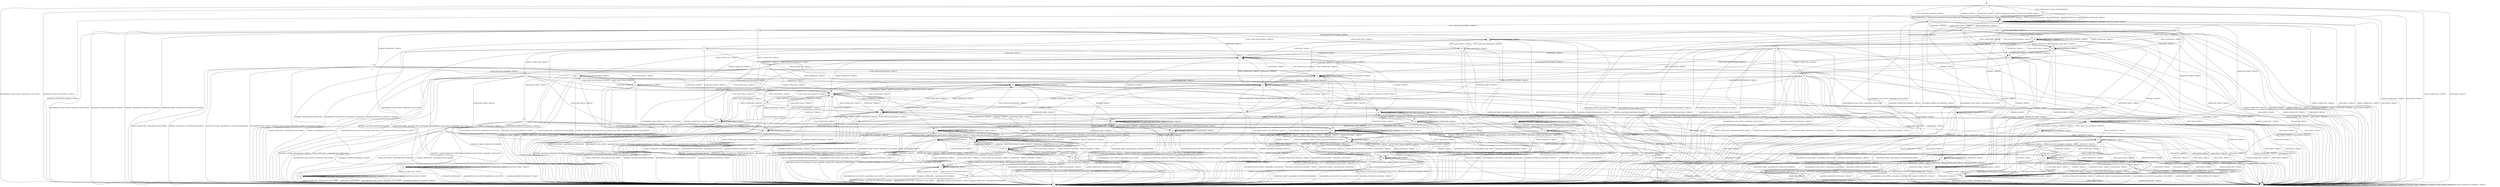 digraph g {

	s0 [shape="circle" label="s0"];
	s1 [shape="circle" label="s1"];
	s2 [shape="circle" label="s2"];
	s3 [shape="circle" label="s3"];
	s4 [shape="circle" label="s4"];
	s5 [shape="circle" label="s5"];
	s6 [shape="circle" label="s6"];
	s7 [shape="circle" label="s7"];
	s8 [shape="circle" label="s8"];
	s9 [shape="circle" label="s9"];
	s10 [shape="circle" label="s10"];
	s11 [shape="circle" label="s11"];
	s12 [shape="circle" label="s12"];
	s13 [shape="circle" label="s13"];
	s14 [shape="circle" label="s14"];
	s15 [shape="circle" label="s15"];
	s16 [shape="circle" label="s16"];
	s17 [shape="circle" label="s17"];
	s18 [shape="circle" label="s18"];
	s19 [shape="circle" label="s19"];
	s20 [shape="circle" label="s20"];
	s21 [shape="circle" label="s21"];
	s22 [shape="circle" label="s22"];
	s23 [shape="circle" label="s23"];
	s24 [shape="circle" label="s24"];
	s25 [shape="circle" label="s25"];
	s26 [shape="circle" label="s26"];
	s27 [shape="circle" label="s27"];
	s28 [shape="circle" label="s28"];
	s29 [shape="circle" label="s29"];
	s30 [shape="circle" label="s30"];
	s31 [shape="circle" label="s31"];
	s32 [shape="circle" label="s32"];
	s33 [shape="circle" label="s33"];
	s34 [shape="circle" label="s34"];
	s35 [shape="circle" label="s35"];
	s36 [shape="circle" label="s36"];
	s37 [shape="circle" label="s37"];
	s38 [shape="circle" label="s38"];
	s39 [shape="circle" label="s39"];
	s40 [shape="circle" label="s40"];
	s41 [shape="circle" label="s41"];
	s42 [shape="circle" label="s42"];
	s43 [shape="circle" label="s43"];
	s44 [shape="circle" label="s44"];
	s45 [shape="circle" label="s45"];
	s46 [shape="circle" label="s46"];
	s47 [shape="circle" label="s47"];
	s48 [shape="circle" label="s48"];
	s49 [shape="circle" label="s49"];
	s50 [shape="circle" label="s50"];
	s51 [shape="circle" label="s51"];
	s52 [shape="circle" label="s52"];
	s53 [shape="circle" label="s53"];
	s54 [shape="circle" label="s54"];
	s55 [shape="circle" label="s55"];
	s56 [shape="circle" label="s56"];
	s57 [shape="circle" label="s57"];
	s58 [shape="circle" label="s58"];
	s59 [shape="circle" label="s59"];
	s60 [shape="circle" label="s60"];
	s61 [shape="circle" label="s61"];
	s62 [shape="circle" label="s62"];
	s63 [shape="circle" label="s63"];
	s64 [shape="circle" label="s64"];
	s65 [shape="circle" label="s65"];
	s0 -> s2 [label="ECDH_CLIENT_HELLO / HELLO_VERIFY_REQUEST+"];
	s0 -> s3 [label="ECDH_CLIENT_KEY_EXCHANGE / TIMEOUT"];
	s0 -> s4 [label="CHANGE_CIPHER_SPEC / TIMEOUT"];
	s0 -> s3 [label="FINISHED / TIMEOUT"];
	s0 -> s4 [label="APPLICATION / TIMEOUT"];
	s0 -> s3 [label="CERTIFICATE / TIMEOUT"];
	s0 -> s3 [label="EMPTY_CERTIFICATE / TIMEOUT"];
	s0 -> s3 [label="CERTIFICATE_VERIFY / TIMEOUT"];
	s0 -> s1 [label="Alert(WARNING,CLOSE_NOTIFY) / Alert(FATAL,CLOSE_NOTIFY)"];
	s0 -> s1 [label="Alert(FATAL,UNEXPECTED_MESSAGE) / TIMEOUT"];
	s1 -> s1 [label="ECDH_CLIENT_HELLO / SOCKET_CLOSED"];
	s1 -> s1 [label="ECDH_CLIENT_KEY_EXCHANGE / SOCKET_CLOSED"];
	s1 -> s1 [label="CHANGE_CIPHER_SPEC / SOCKET_CLOSED"];
	s1 -> s1 [label="FINISHED / SOCKET_CLOSED"];
	s1 -> s1 [label="APPLICATION / SOCKET_CLOSED"];
	s1 -> s1 [label="CERTIFICATE / SOCKET_CLOSED"];
	s1 -> s1 [label="EMPTY_CERTIFICATE / SOCKET_CLOSED"];
	s1 -> s1 [label="CERTIFICATE_VERIFY / SOCKET_CLOSED"];
	s1 -> s1 [label="Alert(WARNING,CLOSE_NOTIFY) / SOCKET_CLOSED"];
	s1 -> s1 [label="Alert(FATAL,UNEXPECTED_MESSAGE) / SOCKET_CLOSED"];
	s2 -> s5 [label="ECDH_CLIENT_HELLO / SERVER_HELLO,CERTIFICATE,ECDHE_SERVER_KEY_EXCHANGE,CERTIFICATE_REQUEST,SERVER_HELLO_DONE"];
	s2 -> s3 [label="ECDH_CLIENT_KEY_EXCHANGE / TIMEOUT"];
	s2 -> s4 [label="CHANGE_CIPHER_SPEC / TIMEOUT"];
	s2 -> s3 [label="FINISHED / TIMEOUT"];
	s2 -> s4 [label="APPLICATION / TIMEOUT"];
	s2 -> s3 [label="CERTIFICATE / TIMEOUT"];
	s2 -> s3 [label="EMPTY_CERTIFICATE / TIMEOUT"];
	s2 -> s3 [label="CERTIFICATE_VERIFY / TIMEOUT"];
	s2 -> s1 [label="Alert(WARNING,CLOSE_NOTIFY) / Alert(FATAL,CLOSE_NOTIFY)"];
	s2 -> s1 [label="Alert(FATAL,UNEXPECTED_MESSAGE) / TIMEOUT"];
	s3 -> s3 [label="ECDH_CLIENT_HELLO / TIMEOUT"];
	s3 -> s3 [label="ECDH_CLIENT_KEY_EXCHANGE / TIMEOUT"];
	s3 -> s4 [label="CHANGE_CIPHER_SPEC / TIMEOUT"];
	s3 -> s3 [label="FINISHED / TIMEOUT"];
	s3 -> s4 [label="APPLICATION / TIMEOUT"];
	s3 -> s3 [label="CERTIFICATE / TIMEOUT"];
	s3 -> s3 [label="EMPTY_CERTIFICATE / TIMEOUT"];
	s3 -> s3 [label="CERTIFICATE_VERIFY / TIMEOUT"];
	s3 -> s1 [label="Alert(WARNING,CLOSE_NOTIFY) / Alert(FATAL,CLOSE_NOTIFY)"];
	s3 -> s1 [label="Alert(FATAL,UNEXPECTED_MESSAGE) / TIMEOUT"];
	s4 -> s4 [label="ECDH_CLIENT_HELLO / TIMEOUT"];
	s4 -> s4 [label="ECDH_CLIENT_KEY_EXCHANGE / TIMEOUT"];
	s4 -> s4 [label="CHANGE_CIPHER_SPEC / TIMEOUT"];
	s4 -> s4 [label="FINISHED / TIMEOUT"];
	s4 -> s4 [label="APPLICATION / TIMEOUT"];
	s4 -> s4 [label="CERTIFICATE / TIMEOUT"];
	s4 -> s4 [label="EMPTY_CERTIFICATE / TIMEOUT"];
	s4 -> s4 [label="CERTIFICATE_VERIFY / TIMEOUT"];
	s4 -> s4 [label="Alert(WARNING,CLOSE_NOTIFY) / TIMEOUT"];
	s4 -> s4 [label="Alert(FATAL,UNEXPECTED_MESSAGE) / TIMEOUT"];
	s5 -> s18 [label="ECDH_CLIENT_HELLO / TIMEOUT"];
	s5 -> s6 [label="ECDH_CLIENT_KEY_EXCHANGE / TIMEOUT"];
	s5 -> s4 [label="CHANGE_CIPHER_SPEC / TIMEOUT"];
	s5 -> s8 [label="FINISHED / TIMEOUT"];
	s5 -> s4 [label="APPLICATION / TIMEOUT"];
	s5 -> s9 [label="CERTIFICATE / TIMEOUT"];
	s5 -> s63 [label="EMPTY_CERTIFICATE / TIMEOUT"];
	s5 -> s23 [label="CERTIFICATE_VERIFY / TIMEOUT"];
	s5 -> s1 [label="Alert(WARNING,CLOSE_NOTIFY) / Alert(FATAL,CLOSE_NOTIFY)"];
	s5 -> s1 [label="Alert(FATAL,UNEXPECTED_MESSAGE) / TIMEOUT"];
	s6 -> s30 [label="ECDH_CLIENT_HELLO / TIMEOUT"];
	s6 -> s7 [label="ECDH_CLIENT_KEY_EXCHANGE / TIMEOUT"];
	s6 -> s13 [label="CHANGE_CIPHER_SPEC / TIMEOUT"];
	s6 -> s1 [label="FINISHED / Alert(FATAL,NO_CERTIFICATE_RESERVED)"];
	s6 -> s4 [label="APPLICATION / TIMEOUT"];
	s6 -> s10 [label="CERTIFICATE / TIMEOUT"];
	s6 -> s33 [label="EMPTY_CERTIFICATE / TIMEOUT"];
	s6 -> s1 [label="CERTIFICATE_VERIFY / Alert(FATAL,NO_CERTIFICATE_RESERVED)"];
	s6 -> s1 [label="Alert(WARNING,CLOSE_NOTIFY) / Alert(FATAL,CLOSE_NOTIFY)"];
	s6 -> s1 [label="Alert(FATAL,UNEXPECTED_MESSAGE) / TIMEOUT"];
	s7 -> s30 [label="ECDH_CLIENT_HELLO / TIMEOUT"];
	s7 -> s7 [label="ECDH_CLIENT_KEY_EXCHANGE / TIMEOUT"];
	s7 -> s17 [label="CHANGE_CIPHER_SPEC / TIMEOUT"];
	s7 -> s1 [label="FINISHED / Alert(FATAL,HANDSHAKE_FAILURE)"];
	s7 -> s4 [label="APPLICATION / TIMEOUT"];
	s7 -> s10 [label="CERTIFICATE / TIMEOUT"];
	s7 -> s33 [label="EMPTY_CERTIFICATE / TIMEOUT"];
	s7 -> s1 [label="CERTIFICATE_VERIFY / Alert(FATAL,NO_CERTIFICATE_RESERVED)"];
	s7 -> s1 [label="Alert(WARNING,CLOSE_NOTIFY) / Alert(FATAL,CLOSE_NOTIFY)"];
	s7 -> s1 [label="Alert(FATAL,UNEXPECTED_MESSAGE) / TIMEOUT"];
	s8 -> s8 [label="ECDH_CLIENT_HELLO / TIMEOUT"];
	s8 -> s1 [label="ECDH_CLIENT_KEY_EXCHANGE / Alert(FATAL,HANDSHAKE_FAILURE)"];
	s8 -> s4 [label="CHANGE_CIPHER_SPEC / TIMEOUT"];
	s8 -> s8 [label="FINISHED / TIMEOUT"];
	s8 -> s4 [label="APPLICATION / TIMEOUT"];
	s8 -> s28 [label="CERTIFICATE / TIMEOUT"];
	s8 -> s28 [label="EMPTY_CERTIFICATE / TIMEOUT"];
	s8 -> s23 [label="CERTIFICATE_VERIFY / TIMEOUT"];
	s8 -> s1 [label="Alert(WARNING,CLOSE_NOTIFY) / Alert(FATAL,CLOSE_NOTIFY)"];
	s8 -> s1 [label="Alert(FATAL,UNEXPECTED_MESSAGE) / TIMEOUT"];
	s9 -> s38 [label="ECDH_CLIENT_HELLO / TIMEOUT"];
	s9 -> s11 [label="ECDH_CLIENT_KEY_EXCHANGE / TIMEOUT"];
	s9 -> s4 [label="CHANGE_CIPHER_SPEC / TIMEOUT"];
	s9 -> s37 [label="FINISHED / TIMEOUT"];
	s9 -> s4 [label="APPLICATION / TIMEOUT"];
	s9 -> s62 [label="CERTIFICATE / TIMEOUT"];
	s9 -> s56 [label="EMPTY_CERTIFICATE / TIMEOUT"];
	s9 -> s52 [label="CERTIFICATE_VERIFY / TIMEOUT"];
	s9 -> s1 [label="Alert(WARNING,CLOSE_NOTIFY) / Alert(FATAL,CLOSE_NOTIFY)"];
	s9 -> s1 [label="Alert(FATAL,UNEXPECTED_MESSAGE) / TIMEOUT"];
	s10 -> s15 [label="ECDH_CLIENT_HELLO / TIMEOUT"];
	s10 -> s29 [label="ECDH_CLIENT_KEY_EXCHANGE / TIMEOUT"];
	s10 -> s19 [label="CHANGE_CIPHER_SPEC / TIMEOUT"];
	s10 -> s32 [label="FINISHED / TIMEOUT"];
	s10 -> s4 [label="APPLICATION / TIMEOUT"];
	s10 -> s10 [label="CERTIFICATE / TIMEOUT"];
	s10 -> s33 [label="EMPTY_CERTIFICATE / TIMEOUT"];
	s10 -> s31 [label="CERTIFICATE_VERIFY / TIMEOUT"];
	s10 -> s1 [label="Alert(WARNING,CLOSE_NOTIFY) / Alert(FATAL,CLOSE_NOTIFY)"];
	s10 -> s1 [label="Alert(FATAL,UNEXPECTED_MESSAGE) / TIMEOUT"];
	s11 -> s60 [label="ECDH_CLIENT_HELLO / TIMEOUT"];
	s11 -> s15 [label="ECDH_CLIENT_KEY_EXCHANGE / TIMEOUT"];
	s11 -> s22 [label="CHANGE_CIPHER_SPEC / TIMEOUT"];
	s11 -> s1 [label="FINISHED / Alert(FATAL,BAD_CERTIFICATE)"];
	s11 -> s4 [label="APPLICATION / TIMEOUT"];
	s11 -> s10 [label="CERTIFICATE / TIMEOUT"];
	s11 -> s33 [label="EMPTY_CERTIFICATE / TIMEOUT"];
	s11 -> s12 [label="CERTIFICATE_VERIFY / TIMEOUT"];
	s11 -> s1 [label="Alert(WARNING,CLOSE_NOTIFY) / Alert(FATAL,CLOSE_NOTIFY)"];
	s11 -> s1 [label="Alert(FATAL,UNEXPECTED_MESSAGE) / TIMEOUT"];
	s12 -> s1 [label="ECDH_CLIENT_HELLO / Alert(FATAL,BAD_CERTIFICATE)"];
	s12 -> s31 [label="ECDH_CLIENT_KEY_EXCHANGE / TIMEOUT"];
	s12 -> s21 [label="CHANGE_CIPHER_SPEC / TIMEOUT"];
	s12 -> s42 [label="FINISHED / CHANGE_CIPHER_SPEC,FINISHED"];
	s12 -> s4 [label="APPLICATION / TIMEOUT"];
	s12 -> s47 [label="CERTIFICATE / TIMEOUT"];
	s12 -> s48 [label="EMPTY_CERTIFICATE / TIMEOUT"];
	s12 -> s31 [label="CERTIFICATE_VERIFY / TIMEOUT"];
	s12 -> s1 [label="Alert(WARNING,CLOSE_NOTIFY) / Alert(FATAL,CLOSE_NOTIFY)"];
	s12 -> s1 [label="Alert(FATAL,UNEXPECTED_MESSAGE) / TIMEOUT"];
	s13 -> s14 [label="ECDH_CLIENT_HELLO / TIMEOUT"];
	s13 -> s17 [label="ECDH_CLIENT_KEY_EXCHANGE / TIMEOUT"];
	s13 -> s1 [label="CHANGE_CIPHER_SPEC / Alert(FATAL,DECODE_ERROR)"];
	s13 -> s1 [label="FINISHED / Alert(FATAL,NO_CERTIFICATE_RESERVED)"];
	s13 -> s4 [label="APPLICATION / TIMEOUT"];
	s13 -> s19 [label="CERTIFICATE / TIMEOUT"];
	s13 -> s34 [label="EMPTY_CERTIFICATE / TIMEOUT"];
	s13 -> s1 [label="CERTIFICATE_VERIFY / Alert(FATAL,NO_CERTIFICATE_RESERVED)"];
	s13 -> s1 [label="Alert(WARNING,CLOSE_NOTIFY) / Alert(FATAL,CLOSE_NOTIFY)"];
	s13 -> s1 [label="Alert(FATAL,UNEXPECTED_MESSAGE) / TIMEOUT"];
	s14 -> s14 [label="ECDH_CLIENT_HELLO / TIMEOUT"];
	s14 -> s17 [label="ECDH_CLIENT_KEY_EXCHANGE / TIMEOUT"];
	s14 -> s1 [label="CHANGE_CIPHER_SPEC / Alert(FATAL,DECODE_ERROR)"];
	s14 -> s1 [label="FINISHED / Alert(FATAL,HANDSHAKE_FAILURE)"];
	s14 -> s4 [label="APPLICATION / TIMEOUT"];
	s14 -> s19 [label="CERTIFICATE / TIMEOUT"];
	s14 -> s34 [label="EMPTY_CERTIFICATE / TIMEOUT"];
	s14 -> s16 [label="CERTIFICATE_VERIFY / TIMEOUT"];
	s14 -> s1 [label="Alert(WARNING,CLOSE_NOTIFY) / Alert(FATAL,CLOSE_NOTIFY)"];
	s14 -> s1 [label="Alert(FATAL,UNEXPECTED_MESSAGE) / TIMEOUT"];
	s15 -> s15 [label="ECDH_CLIENT_HELLO / TIMEOUT"];
	s15 -> s15 [label="ECDH_CLIENT_KEY_EXCHANGE / TIMEOUT"];
	s15 -> s36 [label="CHANGE_CIPHER_SPEC / TIMEOUT"];
	s15 -> s32 [label="FINISHED / TIMEOUT"];
	s15 -> s4 [label="APPLICATION / TIMEOUT"];
	s15 -> s10 [label="CERTIFICATE / TIMEOUT"];
	s15 -> s33 [label="EMPTY_CERTIFICATE / TIMEOUT"];
	s15 -> s31 [label="CERTIFICATE_VERIFY / TIMEOUT"];
	s15 -> s1 [label="Alert(WARNING,CLOSE_NOTIFY) / Alert(FATAL,CLOSE_NOTIFY)"];
	s15 -> s1 [label="Alert(FATAL,UNEXPECTED_MESSAGE) / TIMEOUT"];
	s16 -> s16 [label="ECDH_CLIENT_HELLO / TIMEOUT"];
	s16 -> s39 [label="ECDH_CLIENT_KEY_EXCHANGE / TIMEOUT"];
	s16 -> s1 [label="CHANGE_CIPHER_SPEC / Alert(FATAL,DECODE_ERROR)"];
	s16 -> s16 [label="FINISHED / TIMEOUT"];
	s16 -> s4 [label="APPLICATION / TIMEOUT"];
	s16 -> s45 [label="CERTIFICATE / TIMEOUT"];
	s16 -> s57 [label="EMPTY_CERTIFICATE / TIMEOUT"];
	s16 -> s16 [label="CERTIFICATE_VERIFY / TIMEOUT"];
	s16 -> s1 [label="Alert(WARNING,CLOSE_NOTIFY) / Alert(FATAL,CLOSE_NOTIFY)"];
	s16 -> s1 [label="Alert(FATAL,UNEXPECTED_MESSAGE) / TIMEOUT"];
	s17 -> s14 [label="ECDH_CLIENT_HELLO / TIMEOUT"];
	s17 -> s17 [label="ECDH_CLIENT_KEY_EXCHANGE / TIMEOUT"];
	s17 -> s1 [label="CHANGE_CIPHER_SPEC / Alert(FATAL,DECODE_ERROR)"];
	s17 -> s1 [label="FINISHED / Alert(FATAL,HANDSHAKE_FAILURE)"];
	s17 -> s4 [label="APPLICATION / TIMEOUT"];
	s17 -> s19 [label="CERTIFICATE / TIMEOUT"];
	s17 -> s34 [label="EMPTY_CERTIFICATE / TIMEOUT"];
	s17 -> s1 [label="CERTIFICATE_VERIFY / Alert(FATAL,NO_CERTIFICATE_RESERVED)"];
	s17 -> s1 [label="Alert(WARNING,CLOSE_NOTIFY) / Alert(FATAL,CLOSE_NOTIFY)"];
	s17 -> s1 [label="Alert(FATAL,UNEXPECTED_MESSAGE) / TIMEOUT"];
	s18 -> s18 [label="ECDH_CLIENT_HELLO / TIMEOUT"];
	s18 -> s7 [label="ECDH_CLIENT_KEY_EXCHANGE / TIMEOUT"];
	s18 -> s4 [label="CHANGE_CIPHER_SPEC / TIMEOUT"];
	s18 -> s8 [label="FINISHED / TIMEOUT"];
	s18 -> s4 [label="APPLICATION / TIMEOUT"];
	s18 -> s62 [label="CERTIFICATE / TIMEOUT"];
	s18 -> s56 [label="EMPTY_CERTIFICATE / TIMEOUT"];
	s18 -> s23 [label="CERTIFICATE_VERIFY / TIMEOUT"];
	s18 -> s1 [label="Alert(WARNING,CLOSE_NOTIFY) / Alert(FATAL,CLOSE_NOTIFY)"];
	s18 -> s1 [label="Alert(FATAL,UNEXPECTED_MESSAGE) / TIMEOUT"];
	s19 -> s36 [label="ECDH_CLIENT_HELLO / TIMEOUT"];
	s19 -> s20 [label="ECDH_CLIENT_KEY_EXCHANGE / TIMEOUT"];
	s19 -> s1 [label="CHANGE_CIPHER_SPEC / Alert(FATAL,DECODE_ERROR)"];
	s19 -> s35 [label="FINISHED / TIMEOUT"];
	s19 -> s4 [label="APPLICATION / TIMEOUT"];
	s19 -> s19 [label="CERTIFICATE / TIMEOUT"];
	s19 -> s34 [label="EMPTY_CERTIFICATE / TIMEOUT"];
	s19 -> s44 [label="CERTIFICATE_VERIFY / TIMEOUT"];
	s19 -> s1 [label="Alert(WARNING,CLOSE_NOTIFY) / Alert(FATAL,CLOSE_NOTIFY)"];
	s19 -> s1 [label="Alert(FATAL,UNEXPECTED_MESSAGE) / TIMEOUT"];
	s20 -> s27 [label="ECDH_CLIENT_HELLO / TIMEOUT"];
	s20 -> s36 [label="ECDH_CLIENT_KEY_EXCHANGE / TIMEOUT"];
	s20 -> s1 [label="CHANGE_CIPHER_SPEC / Alert(FATAL,DECODE_ERROR)"];
	s20 -> s1 [label="FINISHED / Alert(FATAL,HANDSHAKE_FAILURE)"];
	s20 -> s4 [label="APPLICATION / TIMEOUT"];
	s20 -> s19 [label="CERTIFICATE / TIMEOUT"];
	s20 -> s34 [label="EMPTY_CERTIFICATE / TIMEOUT"];
	s20 -> s1 [label="CERTIFICATE_VERIFY / Alert(FATAL,BAD_CERTIFICATE)"];
	s20 -> s1 [label="Alert(WARNING,CLOSE_NOTIFY) / Alert(FATAL,CLOSE_NOTIFY)"];
	s20 -> s1 [label="Alert(FATAL,UNEXPECTED_MESSAGE) / TIMEOUT"];
	s21 -> s1 [label="ECDH_CLIENT_HELLO / Alert(FATAL,BAD_CERTIFICATE)"];
	s21 -> s44 [label="ECDH_CLIENT_KEY_EXCHANGE / TIMEOUT"];
	s21 -> s1 [label="CHANGE_CIPHER_SPEC / Alert(FATAL,DECODE_ERROR)"];
	s21 -> s43 [label="FINISHED / CHANGE_CIPHER_SPEC,FINISHED"];
	s21 -> s4 [label="APPLICATION / TIMEOUT"];
	s21 -> s45 [label="CERTIFICATE / TIMEOUT"];
	s21 -> s57 [label="EMPTY_CERTIFICATE / TIMEOUT"];
	s21 -> s44 [label="CERTIFICATE_VERIFY / TIMEOUT"];
	s21 -> s1 [label="Alert(WARNING,CLOSE_NOTIFY) / Alert(FATAL,CLOSE_NOTIFY)"];
	s21 -> s1 [label="Alert(FATAL,UNEXPECTED_MESSAGE) / TIMEOUT"];
	s22 -> s27 [label="ECDH_CLIENT_HELLO / TIMEOUT"];
	s22 -> s36 [label="ECDH_CLIENT_KEY_EXCHANGE / TIMEOUT"];
	s22 -> s1 [label="CHANGE_CIPHER_SPEC / Alert(FATAL,DECODE_ERROR)"];
	s22 -> s1 [label="FINISHED / Alert(FATAL,BAD_CERTIFICATE)"];
	s22 -> s4 [label="APPLICATION / TIMEOUT"];
	s22 -> s19 [label="CERTIFICATE / TIMEOUT"];
	s22 -> s34 [label="EMPTY_CERTIFICATE / TIMEOUT"];
	s22 -> s21 [label="CERTIFICATE_VERIFY / TIMEOUT"];
	s22 -> s1 [label="Alert(WARNING,CLOSE_NOTIFY) / Alert(FATAL,CLOSE_NOTIFY)"];
	s22 -> s1 [label="Alert(FATAL,UNEXPECTED_MESSAGE) / TIMEOUT"];
	s23 -> s23 [label="ECDH_CLIENT_HELLO / TIMEOUT"];
	s23 -> s24 [label="ECDH_CLIENT_KEY_EXCHANGE / TIMEOUT"];
	s23 -> s4 [label="CHANGE_CIPHER_SPEC / TIMEOUT"];
	s23 -> s23 [label="FINISHED / TIMEOUT"];
	s23 -> s4 [label="APPLICATION / TIMEOUT"];
	s23 -> s25 [label="CERTIFICATE / TIMEOUT"];
	s23 -> s53 [label="EMPTY_CERTIFICATE / TIMEOUT"];
	s23 -> s23 [label="CERTIFICATE_VERIFY / TIMEOUT"];
	s23 -> s1 [label="Alert(WARNING,CLOSE_NOTIFY) / Alert(FATAL,CLOSE_NOTIFY)"];
	s23 -> s1 [label="Alert(FATAL,UNEXPECTED_MESSAGE) / TIMEOUT"];
	s24 -> s23 [label="ECDH_CLIENT_HELLO / TIMEOUT"];
	s24 -> s24 [label="ECDH_CLIENT_KEY_EXCHANGE / TIMEOUT"];
	s24 -> s4 [label="CHANGE_CIPHER_SPEC / TIMEOUT"];
	s24 -> s23 [label="FINISHED / TIMEOUT"];
	s24 -> s4 [label="APPLICATION / TIMEOUT"];
	s24 -> s25 [label="CERTIFICATE / TIMEOUT"];
	s24 -> s53 [label="EMPTY_CERTIFICATE / TIMEOUT"];
	s24 -> s1 [label="CERTIFICATE_VERIFY / Alert(FATAL,NO_CERTIFICATE_RESERVED)"];
	s24 -> s1 [label="Alert(WARNING,CLOSE_NOTIFY) / Alert(FATAL,CLOSE_NOTIFY)"];
	s24 -> s1 [label="Alert(FATAL,UNEXPECTED_MESSAGE) / TIMEOUT"];
	s25 -> s52 [label="ECDH_CLIENT_HELLO / TIMEOUT"];
	s25 -> s26 [label="ECDH_CLIENT_KEY_EXCHANGE / TIMEOUT"];
	s25 -> s4 [label="CHANGE_CIPHER_SPEC / TIMEOUT"];
	s25 -> s52 [label="FINISHED / TIMEOUT"];
	s25 -> s4 [label="APPLICATION / TIMEOUT"];
	s25 -> s25 [label="CERTIFICATE / TIMEOUT"];
	s25 -> s53 [label="EMPTY_CERTIFICATE / TIMEOUT"];
	s25 -> s52 [label="CERTIFICATE_VERIFY / TIMEOUT"];
	s25 -> s1 [label="Alert(WARNING,CLOSE_NOTIFY) / Alert(FATAL,CLOSE_NOTIFY)"];
	s25 -> s1 [label="Alert(FATAL,UNEXPECTED_MESSAGE) / TIMEOUT"];
	s26 -> s52 [label="ECDH_CLIENT_HELLO / TIMEOUT"];
	s26 -> s52 [label="ECDH_CLIENT_KEY_EXCHANGE / TIMEOUT"];
	s26 -> s4 [label="CHANGE_CIPHER_SPEC / TIMEOUT"];
	s26 -> s52 [label="FINISHED / TIMEOUT"];
	s26 -> s4 [label="APPLICATION / TIMEOUT"];
	s26 -> s25 [label="CERTIFICATE / TIMEOUT"];
	s26 -> s53 [label="EMPTY_CERTIFICATE / TIMEOUT"];
	s26 -> s1 [label="CERTIFICATE_VERIFY / Alert(FATAL,BAD_CERTIFICATE)"];
	s26 -> s1 [label="Alert(WARNING,CLOSE_NOTIFY) / Alert(FATAL,CLOSE_NOTIFY)"];
	s26 -> s1 [label="Alert(FATAL,UNEXPECTED_MESSAGE) / TIMEOUT"];
	s27 -> s27 [label="ECDH_CLIENT_HELLO / TIMEOUT"];
	s27 -> s36 [label="ECDH_CLIENT_KEY_EXCHANGE / TIMEOUT"];
	s27 -> s1 [label="CHANGE_CIPHER_SPEC / Alert(FATAL,DECODE_ERROR)"];
	s27 -> s1 [label="FINISHED / Alert(FATAL,HANDSHAKE_FAILURE)"];
	s27 -> s4 [label="APPLICATION / TIMEOUT"];
	s27 -> s19 [label="CERTIFICATE / TIMEOUT"];
	s27 -> s34 [label="EMPTY_CERTIFICATE / TIMEOUT"];
	s27 -> s44 [label="CERTIFICATE_VERIFY / TIMEOUT"];
	s27 -> s1 [label="Alert(WARNING,CLOSE_NOTIFY) / Alert(FATAL,CLOSE_NOTIFY)"];
	s27 -> s1 [label="Alert(FATAL,UNEXPECTED_MESSAGE) / TIMEOUT"];
	s28 -> s37 [label="ECDH_CLIENT_HELLO / TIMEOUT"];
	s28 -> s1 [label="ECDH_CLIENT_KEY_EXCHANGE / Alert(FATAL,HANDSHAKE_FAILURE)"];
	s28 -> s4 [label="CHANGE_CIPHER_SPEC / TIMEOUT"];
	s28 -> s37 [label="FINISHED / TIMEOUT"];
	s28 -> s4 [label="APPLICATION / TIMEOUT"];
	s28 -> s28 [label="CERTIFICATE / TIMEOUT"];
	s28 -> s28 [label="EMPTY_CERTIFICATE / TIMEOUT"];
	s28 -> s52 [label="CERTIFICATE_VERIFY / TIMEOUT"];
	s28 -> s1 [label="Alert(WARNING,CLOSE_NOTIFY) / Alert(FATAL,CLOSE_NOTIFY)"];
	s28 -> s1 [label="Alert(FATAL,UNEXPECTED_MESSAGE) / TIMEOUT"];
	s29 -> s60 [label="ECDH_CLIENT_HELLO / TIMEOUT"];
	s29 -> s15 [label="ECDH_CLIENT_KEY_EXCHANGE / TIMEOUT"];
	s29 -> s20 [label="CHANGE_CIPHER_SPEC / TIMEOUT"];
	s29 -> s1 [label="FINISHED / Alert(FATAL,HANDSHAKE_FAILURE)"];
	s29 -> s4 [label="APPLICATION / TIMEOUT"];
	s29 -> s10 [label="CERTIFICATE / TIMEOUT"];
	s29 -> s33 [label="EMPTY_CERTIFICATE / TIMEOUT"];
	s29 -> s1 [label="CERTIFICATE_VERIFY / Alert(FATAL,BAD_CERTIFICATE)"];
	s29 -> s1 [label="Alert(WARNING,CLOSE_NOTIFY) / Alert(FATAL,CLOSE_NOTIFY)"];
	s29 -> s1 [label="Alert(FATAL,UNEXPECTED_MESSAGE) / TIMEOUT"];
	s30 -> s30 [label="ECDH_CLIENT_HELLO / TIMEOUT"];
	s30 -> s7 [label="ECDH_CLIENT_KEY_EXCHANGE / TIMEOUT"];
	s30 -> s14 [label="CHANGE_CIPHER_SPEC / TIMEOUT"];
	s30 -> s1 [label="FINISHED / Alert(FATAL,HANDSHAKE_FAILURE)"];
	s30 -> s4 [label="APPLICATION / TIMEOUT"];
	s30 -> s10 [label="CERTIFICATE / TIMEOUT"];
	s30 -> s33 [label="EMPTY_CERTIFICATE / TIMEOUT"];
	s30 -> s54 [label="CERTIFICATE_VERIFY / TIMEOUT"];
	s30 -> s1 [label="Alert(WARNING,CLOSE_NOTIFY) / Alert(FATAL,CLOSE_NOTIFY)"];
	s30 -> s1 [label="Alert(FATAL,UNEXPECTED_MESSAGE) / TIMEOUT"];
	s31 -> s31 [label="ECDH_CLIENT_HELLO / TIMEOUT"];
	s31 -> s31 [label="ECDH_CLIENT_KEY_EXCHANGE / TIMEOUT"];
	s31 -> s44 [label="CHANGE_CIPHER_SPEC / TIMEOUT"];
	s31 -> s31 [label="FINISHED / TIMEOUT"];
	s31 -> s4 [label="APPLICATION / TIMEOUT"];
	s31 -> s47 [label="CERTIFICATE / TIMEOUT"];
	s31 -> s48 [label="EMPTY_CERTIFICATE / TIMEOUT"];
	s31 -> s31 [label="CERTIFICATE_VERIFY / TIMEOUT"];
	s31 -> s1 [label="Alert(WARNING,CLOSE_NOTIFY) / Alert(FATAL,CLOSE_NOTIFY)"];
	s31 -> s1 [label="Alert(FATAL,UNEXPECTED_MESSAGE) / TIMEOUT"];
	s32 -> s32 [label="ECDH_CLIENT_HELLO / TIMEOUT"];
	s32 -> s32 [label="ECDH_CLIENT_KEY_EXCHANGE / TIMEOUT"];
	s32 -> s35 [label="CHANGE_CIPHER_SPEC / TIMEOUT"];
	s32 -> s32 [label="FINISHED / TIMEOUT"];
	s32 -> s4 [label="APPLICATION / TIMEOUT"];
	s32 -> s40 [label="CERTIFICATE / TIMEOUT"];
	s32 -> s40 [label="EMPTY_CERTIFICATE / TIMEOUT"];
	s32 -> s31 [label="CERTIFICATE_VERIFY / TIMEOUT"];
	s32 -> s1 [label="Alert(WARNING,CLOSE_NOTIFY) / Alert(FATAL,CLOSE_NOTIFY)"];
	s32 -> s1 [label="Alert(FATAL,UNEXPECTED_MESSAGE) / TIMEOUT"];
	s33 -> s15 [label="ECDH_CLIENT_HELLO / TIMEOUT"];
	s33 -> s61 [label="ECDH_CLIENT_KEY_EXCHANGE / TIMEOUT"];
	s33 -> s34 [label="CHANGE_CIPHER_SPEC / TIMEOUT"];
	s33 -> s32 [label="FINISHED / TIMEOUT"];
	s33 -> s4 [label="APPLICATION / TIMEOUT"];
	s33 -> s10 [label="CERTIFICATE / TIMEOUT"];
	s33 -> s33 [label="EMPTY_CERTIFICATE / TIMEOUT"];
	s33 -> s31 [label="CERTIFICATE_VERIFY / TIMEOUT"];
	s33 -> s1 [label="Alert(WARNING,CLOSE_NOTIFY) / Alert(FATAL,CLOSE_NOTIFY)"];
	s33 -> s1 [label="Alert(FATAL,UNEXPECTED_MESSAGE) / TIMEOUT"];
	s34 -> s36 [label="ECDH_CLIENT_HELLO / TIMEOUT"];
	s34 -> s58 [label="ECDH_CLIENT_KEY_EXCHANGE / TIMEOUT"];
	s34 -> s1 [label="CHANGE_CIPHER_SPEC / Alert(FATAL,DECODE_ERROR)"];
	s34 -> s35 [label="FINISHED / TIMEOUT"];
	s34 -> s4 [label="APPLICATION / TIMEOUT"];
	s34 -> s19 [label="CERTIFICATE / TIMEOUT"];
	s34 -> s34 [label="EMPTY_CERTIFICATE / TIMEOUT"];
	s34 -> s44 [label="CERTIFICATE_VERIFY / TIMEOUT"];
	s34 -> s1 [label="Alert(WARNING,CLOSE_NOTIFY) / Alert(FATAL,CLOSE_NOTIFY)"];
	s34 -> s1 [label="Alert(FATAL,UNEXPECTED_MESSAGE) / TIMEOUT"];
	s35 -> s35 [label="ECDH_CLIENT_HELLO / TIMEOUT"];
	s35 -> s35 [label="ECDH_CLIENT_KEY_EXCHANGE / TIMEOUT"];
	s35 -> s1 [label="CHANGE_CIPHER_SPEC / Alert(FATAL,DECODE_ERROR)"];
	s35 -> s35 [label="FINISHED / TIMEOUT"];
	s35 -> s4 [label="APPLICATION / TIMEOUT"];
	s35 -> s41 [label="CERTIFICATE / TIMEOUT"];
	s35 -> s41 [label="EMPTY_CERTIFICATE / TIMEOUT"];
	s35 -> s44 [label="CERTIFICATE_VERIFY / TIMEOUT"];
	s35 -> s1 [label="Alert(WARNING,CLOSE_NOTIFY) / Alert(FATAL,CLOSE_NOTIFY)"];
	s35 -> s1 [label="Alert(FATAL,UNEXPECTED_MESSAGE) / TIMEOUT"];
	s36 -> s36 [label="ECDH_CLIENT_HELLO / TIMEOUT"];
	s36 -> s36 [label="ECDH_CLIENT_KEY_EXCHANGE / TIMEOUT"];
	s36 -> s1 [label="CHANGE_CIPHER_SPEC / Alert(FATAL,DECODE_ERROR)"];
	s36 -> s35 [label="FINISHED / TIMEOUT"];
	s36 -> s4 [label="APPLICATION / TIMEOUT"];
	s36 -> s19 [label="CERTIFICATE / TIMEOUT"];
	s36 -> s34 [label="EMPTY_CERTIFICATE / TIMEOUT"];
	s36 -> s44 [label="CERTIFICATE_VERIFY / TIMEOUT"];
	s36 -> s1 [label="Alert(WARNING,CLOSE_NOTIFY) / Alert(FATAL,CLOSE_NOTIFY)"];
	s36 -> s1 [label="Alert(FATAL,UNEXPECTED_MESSAGE) / TIMEOUT"];
	s37 -> s37 [label="ECDH_CLIENT_HELLO / TIMEOUT"];
	s37 -> s37 [label="ECDH_CLIENT_KEY_EXCHANGE / TIMEOUT"];
	s37 -> s4 [label="CHANGE_CIPHER_SPEC / TIMEOUT"];
	s37 -> s37 [label="FINISHED / TIMEOUT"];
	s37 -> s4 [label="APPLICATION / TIMEOUT"];
	s37 -> s28 [label="CERTIFICATE / TIMEOUT"];
	s37 -> s28 [label="EMPTY_CERTIFICATE / TIMEOUT"];
	s37 -> s52 [label="CERTIFICATE_VERIFY / TIMEOUT"];
	s37 -> s1 [label="Alert(WARNING,CLOSE_NOTIFY) / Alert(FATAL,CLOSE_NOTIFY)"];
	s37 -> s1 [label="Alert(FATAL,UNEXPECTED_MESSAGE) / TIMEOUT"];
	s38 -> s38 [label="ECDH_CLIENT_HELLO / TIMEOUT"];
	s38 -> s38 [label="ECDH_CLIENT_KEY_EXCHANGE / TIMEOUT"];
	s38 -> s4 [label="CHANGE_CIPHER_SPEC / TIMEOUT"];
	s38 -> s37 [label="FINISHED / TIMEOUT"];
	s38 -> s4 [label="APPLICATION / TIMEOUT"];
	s38 -> s62 [label="CERTIFICATE / TIMEOUT"];
	s38 -> s56 [label="EMPTY_CERTIFICATE / TIMEOUT"];
	s38 -> s52 [label="CERTIFICATE_VERIFY / TIMEOUT"];
	s38 -> s1 [label="Alert(WARNING,CLOSE_NOTIFY) / Alert(FATAL,CLOSE_NOTIFY)"];
	s38 -> s1 [label="Alert(FATAL,UNEXPECTED_MESSAGE) / TIMEOUT"];
	s39 -> s16 [label="ECDH_CLIENT_HELLO / TIMEOUT"];
	s39 -> s39 [label="ECDH_CLIENT_KEY_EXCHANGE / TIMEOUT"];
	s39 -> s1 [label="CHANGE_CIPHER_SPEC / Alert(FATAL,DECODE_ERROR)"];
	s39 -> s16 [label="FINISHED / TIMEOUT"];
	s39 -> s4 [label="APPLICATION / TIMEOUT"];
	s39 -> s45 [label="CERTIFICATE / TIMEOUT"];
	s39 -> s57 [label="EMPTY_CERTIFICATE / TIMEOUT"];
	s39 -> s1 [label="CERTIFICATE_VERIFY / Alert(FATAL,NO_CERTIFICATE_RESERVED)"];
	s39 -> s1 [label="Alert(WARNING,CLOSE_NOTIFY) / Alert(FATAL,CLOSE_NOTIFY)"];
	s39 -> s1 [label="Alert(FATAL,UNEXPECTED_MESSAGE) / TIMEOUT"];
	s40 -> s32 [label="ECDH_CLIENT_HELLO / TIMEOUT"];
	s40 -> s1 [label="ECDH_CLIENT_KEY_EXCHANGE / Alert(FATAL,HANDSHAKE_FAILURE)"];
	s40 -> s41 [label="CHANGE_CIPHER_SPEC / TIMEOUT"];
	s40 -> s32 [label="FINISHED / TIMEOUT"];
	s40 -> s4 [label="APPLICATION / TIMEOUT"];
	s40 -> s40 [label="CERTIFICATE / TIMEOUT"];
	s40 -> s40 [label="EMPTY_CERTIFICATE / TIMEOUT"];
	s40 -> s31 [label="CERTIFICATE_VERIFY / TIMEOUT"];
	s40 -> s1 [label="Alert(WARNING,CLOSE_NOTIFY) / Alert(FATAL,CLOSE_NOTIFY)"];
	s40 -> s1 [label="Alert(FATAL,UNEXPECTED_MESSAGE) / TIMEOUT"];
	s41 -> s35 [label="ECDH_CLIENT_HELLO / TIMEOUT"];
	s41 -> s1 [label="ECDH_CLIENT_KEY_EXCHANGE / Alert(FATAL,HANDSHAKE_FAILURE)"];
	s41 -> s1 [label="CHANGE_CIPHER_SPEC / Alert(FATAL,DECODE_ERROR)"];
	s41 -> s35 [label="FINISHED / TIMEOUT"];
	s41 -> s4 [label="APPLICATION / TIMEOUT"];
	s41 -> s41 [label="CERTIFICATE / TIMEOUT"];
	s41 -> s41 [label="EMPTY_CERTIFICATE / TIMEOUT"];
	s41 -> s44 [label="CERTIFICATE_VERIFY / TIMEOUT"];
	s41 -> s1 [label="Alert(WARNING,CLOSE_NOTIFY) / Alert(FATAL,CLOSE_NOTIFY)"];
	s41 -> s1 [label="Alert(FATAL,UNEXPECTED_MESSAGE) / TIMEOUT"];
	s42 -> s42 [label="ECDH_CLIENT_HELLO / TIMEOUT"];
	s42 -> s42 [label="ECDH_CLIENT_KEY_EXCHANGE / TIMEOUT"];
	s42 -> s43 [label="CHANGE_CIPHER_SPEC / TIMEOUT"];
	s42 -> s42 [label="FINISHED / TIMEOUT"];
	s42 -> s1 [label="APPLICATION / APPLICATION"];
	s42 -> s42 [label="CERTIFICATE / TIMEOUT"];
	s42 -> s42 [label="EMPTY_CERTIFICATE / TIMEOUT"];
	s42 -> s42 [label="CERTIFICATE_VERIFY / TIMEOUT"];
	s42 -> s1 [label="Alert(WARNING,CLOSE_NOTIFY) / Alert(FATAL,CLOSE_NOTIFY)"];
	s42 -> s1 [label="Alert(FATAL,UNEXPECTED_MESSAGE) / TIMEOUT"];
	s43 -> s43 [label="ECDH_CLIENT_HELLO / TIMEOUT"];
	s43 -> s43 [label="ECDH_CLIENT_KEY_EXCHANGE / TIMEOUT"];
	s43 -> s1 [label="CHANGE_CIPHER_SPEC / Alert(FATAL,DECODE_ERROR)"];
	s43 -> s43 [label="FINISHED / TIMEOUT"];
	s43 -> s1 [label="APPLICATION / APPLICATION"];
	s43 -> s43 [label="CERTIFICATE / TIMEOUT"];
	s43 -> s43 [label="EMPTY_CERTIFICATE / TIMEOUT"];
	s43 -> s43 [label="CERTIFICATE_VERIFY / TIMEOUT"];
	s43 -> s1 [label="Alert(WARNING,CLOSE_NOTIFY) / Alert(FATAL,CLOSE_NOTIFY)"];
	s43 -> s1 [label="Alert(FATAL,UNEXPECTED_MESSAGE) / TIMEOUT"];
	s44 -> s44 [label="ECDH_CLIENT_HELLO / TIMEOUT"];
	s44 -> s44 [label="ECDH_CLIENT_KEY_EXCHANGE / TIMEOUT"];
	s44 -> s1 [label="CHANGE_CIPHER_SPEC / Alert(FATAL,DECODE_ERROR)"];
	s44 -> s44 [label="FINISHED / TIMEOUT"];
	s44 -> s4 [label="APPLICATION / TIMEOUT"];
	s44 -> s45 [label="CERTIFICATE / TIMEOUT"];
	s44 -> s57 [label="EMPTY_CERTIFICATE / TIMEOUT"];
	s44 -> s44 [label="CERTIFICATE_VERIFY / TIMEOUT"];
	s44 -> s1 [label="Alert(WARNING,CLOSE_NOTIFY) / Alert(FATAL,CLOSE_NOTIFY)"];
	s44 -> s1 [label="Alert(FATAL,UNEXPECTED_MESSAGE) / TIMEOUT"];
	s45 -> s44 [label="ECDH_CLIENT_HELLO / TIMEOUT"];
	s45 -> s46 [label="ECDH_CLIENT_KEY_EXCHANGE / TIMEOUT"];
	s45 -> s1 [label="CHANGE_CIPHER_SPEC / Alert(FATAL,DECODE_ERROR)"];
	s45 -> s44 [label="FINISHED / TIMEOUT"];
	s45 -> s4 [label="APPLICATION / TIMEOUT"];
	s45 -> s45 [label="CERTIFICATE / TIMEOUT"];
	s45 -> s57 [label="EMPTY_CERTIFICATE / TIMEOUT"];
	s45 -> s44 [label="CERTIFICATE_VERIFY / TIMEOUT"];
	s45 -> s1 [label="Alert(WARNING,CLOSE_NOTIFY) / Alert(FATAL,CLOSE_NOTIFY)"];
	s45 -> s1 [label="Alert(FATAL,UNEXPECTED_MESSAGE) / TIMEOUT"];
	s46 -> s44 [label="ECDH_CLIENT_HELLO / TIMEOUT"];
	s46 -> s44 [label="ECDH_CLIENT_KEY_EXCHANGE / TIMEOUT"];
	s46 -> s1 [label="CHANGE_CIPHER_SPEC / Alert(FATAL,DECODE_ERROR)"];
	s46 -> s44 [label="FINISHED / TIMEOUT"];
	s46 -> s4 [label="APPLICATION / TIMEOUT"];
	s46 -> s45 [label="CERTIFICATE / TIMEOUT"];
	s46 -> s57 [label="EMPTY_CERTIFICATE / TIMEOUT"];
	s46 -> s1 [label="CERTIFICATE_VERIFY / Alert(FATAL,BAD_CERTIFICATE)"];
	s46 -> s1 [label="Alert(WARNING,CLOSE_NOTIFY) / Alert(FATAL,CLOSE_NOTIFY)"];
	s46 -> s1 [label="Alert(FATAL,UNEXPECTED_MESSAGE) / TIMEOUT"];
	s47 -> s31 [label="ECDH_CLIENT_HELLO / TIMEOUT"];
	s47 -> s49 [label="ECDH_CLIENT_KEY_EXCHANGE / TIMEOUT"];
	s47 -> s45 [label="CHANGE_CIPHER_SPEC / TIMEOUT"];
	s47 -> s31 [label="FINISHED / TIMEOUT"];
	s47 -> s4 [label="APPLICATION / TIMEOUT"];
	s47 -> s47 [label="CERTIFICATE / TIMEOUT"];
	s47 -> s48 [label="EMPTY_CERTIFICATE / TIMEOUT"];
	s47 -> s31 [label="CERTIFICATE_VERIFY / TIMEOUT"];
	s47 -> s1 [label="Alert(WARNING,CLOSE_NOTIFY) / Alert(FATAL,CLOSE_NOTIFY)"];
	s47 -> s1 [label="Alert(FATAL,UNEXPECTED_MESSAGE) / TIMEOUT"];
	s48 -> s31 [label="ECDH_CLIENT_HELLO / TIMEOUT"];
	s48 -> s50 [label="ECDH_CLIENT_KEY_EXCHANGE / TIMEOUT"];
	s48 -> s57 [label="CHANGE_CIPHER_SPEC / TIMEOUT"];
	s48 -> s31 [label="FINISHED / TIMEOUT"];
	s48 -> s4 [label="APPLICATION / TIMEOUT"];
	s48 -> s47 [label="CERTIFICATE / TIMEOUT"];
	s48 -> s48 [label="EMPTY_CERTIFICATE / TIMEOUT"];
	s48 -> s31 [label="CERTIFICATE_VERIFY / TIMEOUT"];
	s48 -> s1 [label="Alert(WARNING,CLOSE_NOTIFY) / Alert(FATAL,CLOSE_NOTIFY)"];
	s48 -> s1 [label="Alert(FATAL,UNEXPECTED_MESSAGE) / TIMEOUT"];
	s49 -> s31 [label="ECDH_CLIENT_HELLO / TIMEOUT"];
	s49 -> s31 [label="ECDH_CLIENT_KEY_EXCHANGE / TIMEOUT"];
	s49 -> s46 [label="CHANGE_CIPHER_SPEC / TIMEOUT"];
	s49 -> s31 [label="FINISHED / TIMEOUT"];
	s49 -> s4 [label="APPLICATION / TIMEOUT"];
	s49 -> s47 [label="CERTIFICATE / TIMEOUT"];
	s49 -> s48 [label="EMPTY_CERTIFICATE / TIMEOUT"];
	s49 -> s1 [label="CERTIFICATE_VERIFY / Alert(FATAL,BAD_CERTIFICATE)"];
	s49 -> s1 [label="Alert(WARNING,CLOSE_NOTIFY) / Alert(FATAL,CLOSE_NOTIFY)"];
	s49 -> s1 [label="Alert(FATAL,UNEXPECTED_MESSAGE) / TIMEOUT"];
	s50 -> s31 [label="ECDH_CLIENT_HELLO / TIMEOUT"];
	s50 -> s31 [label="ECDH_CLIENT_KEY_EXCHANGE / TIMEOUT"];
	s50 -> s51 [label="CHANGE_CIPHER_SPEC / TIMEOUT"];
	s50 -> s31 [label="FINISHED / TIMEOUT"];
	s50 -> s4 [label="APPLICATION / TIMEOUT"];
	s50 -> s47 [label="CERTIFICATE / TIMEOUT"];
	s50 -> s48 [label="EMPTY_CERTIFICATE / TIMEOUT"];
	s50 -> s1 [label="CERTIFICATE_VERIFY / Alert(FATAL,NO_CERTIFICATE_RESERVED)"];
	s50 -> s1 [label="Alert(WARNING,CLOSE_NOTIFY) / Alert(FATAL,CLOSE_NOTIFY)"];
	s50 -> s1 [label="Alert(FATAL,UNEXPECTED_MESSAGE) / TIMEOUT"];
	s51 -> s44 [label="ECDH_CLIENT_HELLO / TIMEOUT"];
	s51 -> s44 [label="ECDH_CLIENT_KEY_EXCHANGE / TIMEOUT"];
	s51 -> s1 [label="CHANGE_CIPHER_SPEC / Alert(FATAL,DECODE_ERROR)"];
	s51 -> s44 [label="FINISHED / TIMEOUT"];
	s51 -> s4 [label="APPLICATION / TIMEOUT"];
	s51 -> s45 [label="CERTIFICATE / TIMEOUT"];
	s51 -> s57 [label="EMPTY_CERTIFICATE / TIMEOUT"];
	s51 -> s1 [label="CERTIFICATE_VERIFY / Alert(FATAL,NO_CERTIFICATE_RESERVED)"];
	s51 -> s1 [label="Alert(WARNING,CLOSE_NOTIFY) / Alert(FATAL,CLOSE_NOTIFY)"];
	s51 -> s1 [label="Alert(FATAL,UNEXPECTED_MESSAGE) / TIMEOUT"];
	s52 -> s52 [label="ECDH_CLIENT_HELLO / TIMEOUT"];
	s52 -> s52 [label="ECDH_CLIENT_KEY_EXCHANGE / TIMEOUT"];
	s52 -> s4 [label="CHANGE_CIPHER_SPEC / TIMEOUT"];
	s52 -> s52 [label="FINISHED / TIMEOUT"];
	s52 -> s4 [label="APPLICATION / TIMEOUT"];
	s52 -> s25 [label="CERTIFICATE / TIMEOUT"];
	s52 -> s53 [label="EMPTY_CERTIFICATE / TIMEOUT"];
	s52 -> s52 [label="CERTIFICATE_VERIFY / TIMEOUT"];
	s52 -> s1 [label="Alert(WARNING,CLOSE_NOTIFY) / Alert(FATAL,CLOSE_NOTIFY)"];
	s52 -> s1 [label="Alert(FATAL,UNEXPECTED_MESSAGE) / TIMEOUT"];
	s53 -> s52 [label="ECDH_CLIENT_HELLO / TIMEOUT"];
	s53 -> s59 [label="ECDH_CLIENT_KEY_EXCHANGE / TIMEOUT"];
	s53 -> s4 [label="CHANGE_CIPHER_SPEC / TIMEOUT"];
	s53 -> s52 [label="FINISHED / TIMEOUT"];
	s53 -> s4 [label="APPLICATION / TIMEOUT"];
	s53 -> s25 [label="CERTIFICATE / TIMEOUT"];
	s53 -> s53 [label="EMPTY_CERTIFICATE / TIMEOUT"];
	s53 -> s52 [label="CERTIFICATE_VERIFY / TIMEOUT"];
	s53 -> s1 [label="Alert(WARNING,CLOSE_NOTIFY) / Alert(FATAL,CLOSE_NOTIFY)"];
	s53 -> s1 [label="Alert(FATAL,UNEXPECTED_MESSAGE) / TIMEOUT"];
	s54 -> s54 [label="ECDH_CLIENT_HELLO / TIMEOUT"];
	s54 -> s55 [label="ECDH_CLIENT_KEY_EXCHANGE / TIMEOUT"];
	s54 -> s16 [label="CHANGE_CIPHER_SPEC / TIMEOUT"];
	s54 -> s54 [label="FINISHED / TIMEOUT"];
	s54 -> s4 [label="APPLICATION / TIMEOUT"];
	s54 -> s47 [label="CERTIFICATE / TIMEOUT"];
	s54 -> s48 [label="EMPTY_CERTIFICATE / TIMEOUT"];
	s54 -> s54 [label="CERTIFICATE_VERIFY / TIMEOUT"];
	s54 -> s1 [label="Alert(WARNING,CLOSE_NOTIFY) / Alert(FATAL,CLOSE_NOTIFY)"];
	s54 -> s1 [label="Alert(FATAL,UNEXPECTED_MESSAGE) / TIMEOUT"];
	s55 -> s54 [label="ECDH_CLIENT_HELLO / TIMEOUT"];
	s55 -> s55 [label="ECDH_CLIENT_KEY_EXCHANGE / TIMEOUT"];
	s55 -> s39 [label="CHANGE_CIPHER_SPEC / TIMEOUT"];
	s55 -> s54 [label="FINISHED / TIMEOUT"];
	s55 -> s4 [label="APPLICATION / TIMEOUT"];
	s55 -> s47 [label="CERTIFICATE / TIMEOUT"];
	s55 -> s48 [label="EMPTY_CERTIFICATE / TIMEOUT"];
	s55 -> s1 [label="CERTIFICATE_VERIFY / Alert(FATAL,NO_CERTIFICATE_RESERVED)"];
	s55 -> s1 [label="Alert(WARNING,CLOSE_NOTIFY) / Alert(FATAL,CLOSE_NOTIFY)"];
	s55 -> s1 [label="Alert(FATAL,UNEXPECTED_MESSAGE) / TIMEOUT"];
	s56 -> s38 [label="ECDH_CLIENT_HELLO / TIMEOUT"];
	s56 -> s61 [label="ECDH_CLIENT_KEY_EXCHANGE / TIMEOUT"];
	s56 -> s4 [label="CHANGE_CIPHER_SPEC / TIMEOUT"];
	s56 -> s37 [label="FINISHED / TIMEOUT"];
	s56 -> s4 [label="APPLICATION / TIMEOUT"];
	s56 -> s62 [label="CERTIFICATE / TIMEOUT"];
	s56 -> s56 [label="EMPTY_CERTIFICATE / TIMEOUT"];
	s56 -> s52 [label="CERTIFICATE_VERIFY / TIMEOUT"];
	s56 -> s1 [label="Alert(WARNING,CLOSE_NOTIFY) / Alert(FATAL,CLOSE_NOTIFY)"];
	s56 -> s1 [label="Alert(FATAL,UNEXPECTED_MESSAGE) / TIMEOUT"];
	s57 -> s44 [label="ECDH_CLIENT_HELLO / TIMEOUT"];
	s57 -> s51 [label="ECDH_CLIENT_KEY_EXCHANGE / TIMEOUT"];
	s57 -> s1 [label="CHANGE_CIPHER_SPEC / Alert(FATAL,DECODE_ERROR)"];
	s57 -> s44 [label="FINISHED / TIMEOUT"];
	s57 -> s4 [label="APPLICATION / TIMEOUT"];
	s57 -> s45 [label="CERTIFICATE / TIMEOUT"];
	s57 -> s57 [label="EMPTY_CERTIFICATE / TIMEOUT"];
	s57 -> s44 [label="CERTIFICATE_VERIFY / TIMEOUT"];
	s57 -> s1 [label="Alert(WARNING,CLOSE_NOTIFY) / Alert(FATAL,CLOSE_NOTIFY)"];
	s57 -> s1 [label="Alert(FATAL,UNEXPECTED_MESSAGE) / TIMEOUT"];
	s58 -> s27 [label="ECDH_CLIENT_HELLO / TIMEOUT"];
	s58 -> s36 [label="ECDH_CLIENT_KEY_EXCHANGE / TIMEOUT"];
	s58 -> s1 [label="CHANGE_CIPHER_SPEC / Alert(FATAL,DECODE_ERROR)"];
	s58 -> s1 [label="FINISHED / Alert(FATAL,HANDSHAKE_FAILURE)"];
	s58 -> s4 [label="APPLICATION / TIMEOUT"];
	s58 -> s19 [label="CERTIFICATE / TIMEOUT"];
	s58 -> s34 [label="EMPTY_CERTIFICATE / TIMEOUT"];
	s58 -> s1 [label="CERTIFICATE_VERIFY / Alert(FATAL,NO_CERTIFICATE_RESERVED)"];
	s58 -> s1 [label="Alert(WARNING,CLOSE_NOTIFY) / Alert(FATAL,CLOSE_NOTIFY)"];
	s58 -> s1 [label="Alert(FATAL,UNEXPECTED_MESSAGE) / TIMEOUT"];
	s59 -> s52 [label="ECDH_CLIENT_HELLO / TIMEOUT"];
	s59 -> s52 [label="ECDH_CLIENT_KEY_EXCHANGE / TIMEOUT"];
	s59 -> s4 [label="CHANGE_CIPHER_SPEC / TIMEOUT"];
	s59 -> s52 [label="FINISHED / TIMEOUT"];
	s59 -> s4 [label="APPLICATION / TIMEOUT"];
	s59 -> s25 [label="CERTIFICATE / TIMEOUT"];
	s59 -> s53 [label="EMPTY_CERTIFICATE / TIMEOUT"];
	s59 -> s1 [label="CERTIFICATE_VERIFY / Alert(FATAL,NO_CERTIFICATE_RESERVED)"];
	s59 -> s1 [label="Alert(WARNING,CLOSE_NOTIFY) / Alert(FATAL,CLOSE_NOTIFY)"];
	s59 -> s1 [label="Alert(FATAL,UNEXPECTED_MESSAGE) / TIMEOUT"];
	s60 -> s60 [label="ECDH_CLIENT_HELLO / TIMEOUT"];
	s60 -> s15 [label="ECDH_CLIENT_KEY_EXCHANGE / TIMEOUT"];
	s60 -> s27 [label="CHANGE_CIPHER_SPEC / TIMEOUT"];
	s60 -> s1 [label="FINISHED / Alert(FATAL,HANDSHAKE_FAILURE)"];
	s60 -> s4 [label="APPLICATION / TIMEOUT"];
	s60 -> s10 [label="CERTIFICATE / TIMEOUT"];
	s60 -> s33 [label="EMPTY_CERTIFICATE / TIMEOUT"];
	s60 -> s31 [label="CERTIFICATE_VERIFY / TIMEOUT"];
	s60 -> s1 [label="Alert(WARNING,CLOSE_NOTIFY) / Alert(FATAL,CLOSE_NOTIFY)"];
	s60 -> s1 [label="Alert(FATAL,UNEXPECTED_MESSAGE) / TIMEOUT"];
	s61 -> s60 [label="ECDH_CLIENT_HELLO / TIMEOUT"];
	s61 -> s15 [label="ECDH_CLIENT_KEY_EXCHANGE / TIMEOUT"];
	s61 -> s58 [label="CHANGE_CIPHER_SPEC / TIMEOUT"];
	s61 -> s1 [label="FINISHED / Alert(FATAL,HANDSHAKE_FAILURE)"];
	s61 -> s4 [label="APPLICATION / TIMEOUT"];
	s61 -> s10 [label="CERTIFICATE / TIMEOUT"];
	s61 -> s33 [label="EMPTY_CERTIFICATE / TIMEOUT"];
	s61 -> s1 [label="CERTIFICATE_VERIFY / Alert(FATAL,NO_CERTIFICATE_RESERVED)"];
	s61 -> s1 [label="Alert(WARNING,CLOSE_NOTIFY) / Alert(FATAL,CLOSE_NOTIFY)"];
	s61 -> s1 [label="Alert(FATAL,UNEXPECTED_MESSAGE) / TIMEOUT"];
	s62 -> s38 [label="ECDH_CLIENT_HELLO / TIMEOUT"];
	s62 -> s29 [label="ECDH_CLIENT_KEY_EXCHANGE / TIMEOUT"];
	s62 -> s4 [label="CHANGE_CIPHER_SPEC / TIMEOUT"];
	s62 -> s37 [label="FINISHED / TIMEOUT"];
	s62 -> s4 [label="APPLICATION / TIMEOUT"];
	s62 -> s62 [label="CERTIFICATE / TIMEOUT"];
	s62 -> s56 [label="EMPTY_CERTIFICATE / TIMEOUT"];
	s62 -> s52 [label="CERTIFICATE_VERIFY / TIMEOUT"];
	s62 -> s1 [label="Alert(WARNING,CLOSE_NOTIFY) / Alert(FATAL,CLOSE_NOTIFY)"];
	s62 -> s1 [label="Alert(FATAL,UNEXPECTED_MESSAGE) / TIMEOUT"];
	s63 -> s38 [label="ECDH_CLIENT_HELLO / TIMEOUT"];
	s63 -> s64 [label="ECDH_CLIENT_KEY_EXCHANGE / TIMEOUT"];
	s63 -> s4 [label="CHANGE_CIPHER_SPEC / TIMEOUT"];
	s63 -> s37 [label="FINISHED / TIMEOUT"];
	s63 -> s4 [label="APPLICATION / TIMEOUT"];
	s63 -> s62 [label="CERTIFICATE / TIMEOUT"];
	s63 -> s56 [label="EMPTY_CERTIFICATE / TIMEOUT"];
	s63 -> s52 [label="CERTIFICATE_VERIFY / TIMEOUT"];
	s63 -> s1 [label="Alert(WARNING,CLOSE_NOTIFY) / Alert(FATAL,CLOSE_NOTIFY)"];
	s63 -> s1 [label="Alert(FATAL,UNEXPECTED_MESSAGE) / TIMEOUT"];
	s64 -> s60 [label="ECDH_CLIENT_HELLO / TIMEOUT"];
	s64 -> s15 [label="ECDH_CLIENT_KEY_EXCHANGE / TIMEOUT"];
	s64 -> s65 [label="CHANGE_CIPHER_SPEC / TIMEOUT"];
	s64 -> s1 [label="FINISHED / Alert(FATAL,NO_CERTIFICATE_RESERVED)"];
	s64 -> s4 [label="APPLICATION / TIMEOUT"];
	s64 -> s10 [label="CERTIFICATE / TIMEOUT"];
	s64 -> s33 [label="EMPTY_CERTIFICATE / TIMEOUT"];
	s64 -> s1 [label="CERTIFICATE_VERIFY / Alert(FATAL,NO_CERTIFICATE_RESERVED)"];
	s64 -> s1 [label="Alert(WARNING,CLOSE_NOTIFY) / Alert(FATAL,CLOSE_NOTIFY)"];
	s64 -> s1 [label="Alert(FATAL,UNEXPECTED_MESSAGE) / TIMEOUT"];
	s65 -> s27 [label="ECDH_CLIENT_HELLO / TIMEOUT"];
	s65 -> s36 [label="ECDH_CLIENT_KEY_EXCHANGE / TIMEOUT"];
	s65 -> s1 [label="CHANGE_CIPHER_SPEC / Alert(FATAL,DECODE_ERROR)"];
	s65 -> s1 [label="FINISHED / Alert(FATAL,NO_CERTIFICATE_RESERVED)"];
	s65 -> s4 [label="APPLICATION / TIMEOUT"];
	s65 -> s19 [label="CERTIFICATE / TIMEOUT"];
	s65 -> s34 [label="EMPTY_CERTIFICATE / TIMEOUT"];
	s65 -> s1 [label="CERTIFICATE_VERIFY / Alert(FATAL,NO_CERTIFICATE_RESERVED)"];
	s65 -> s1 [label="Alert(WARNING,CLOSE_NOTIFY) / Alert(FATAL,CLOSE_NOTIFY)"];
	s65 -> s1 [label="Alert(FATAL,UNEXPECTED_MESSAGE) / TIMEOUT"];

__start0 [label="" shape="none" width="0" height="0"];
__start0 -> s0;

}
